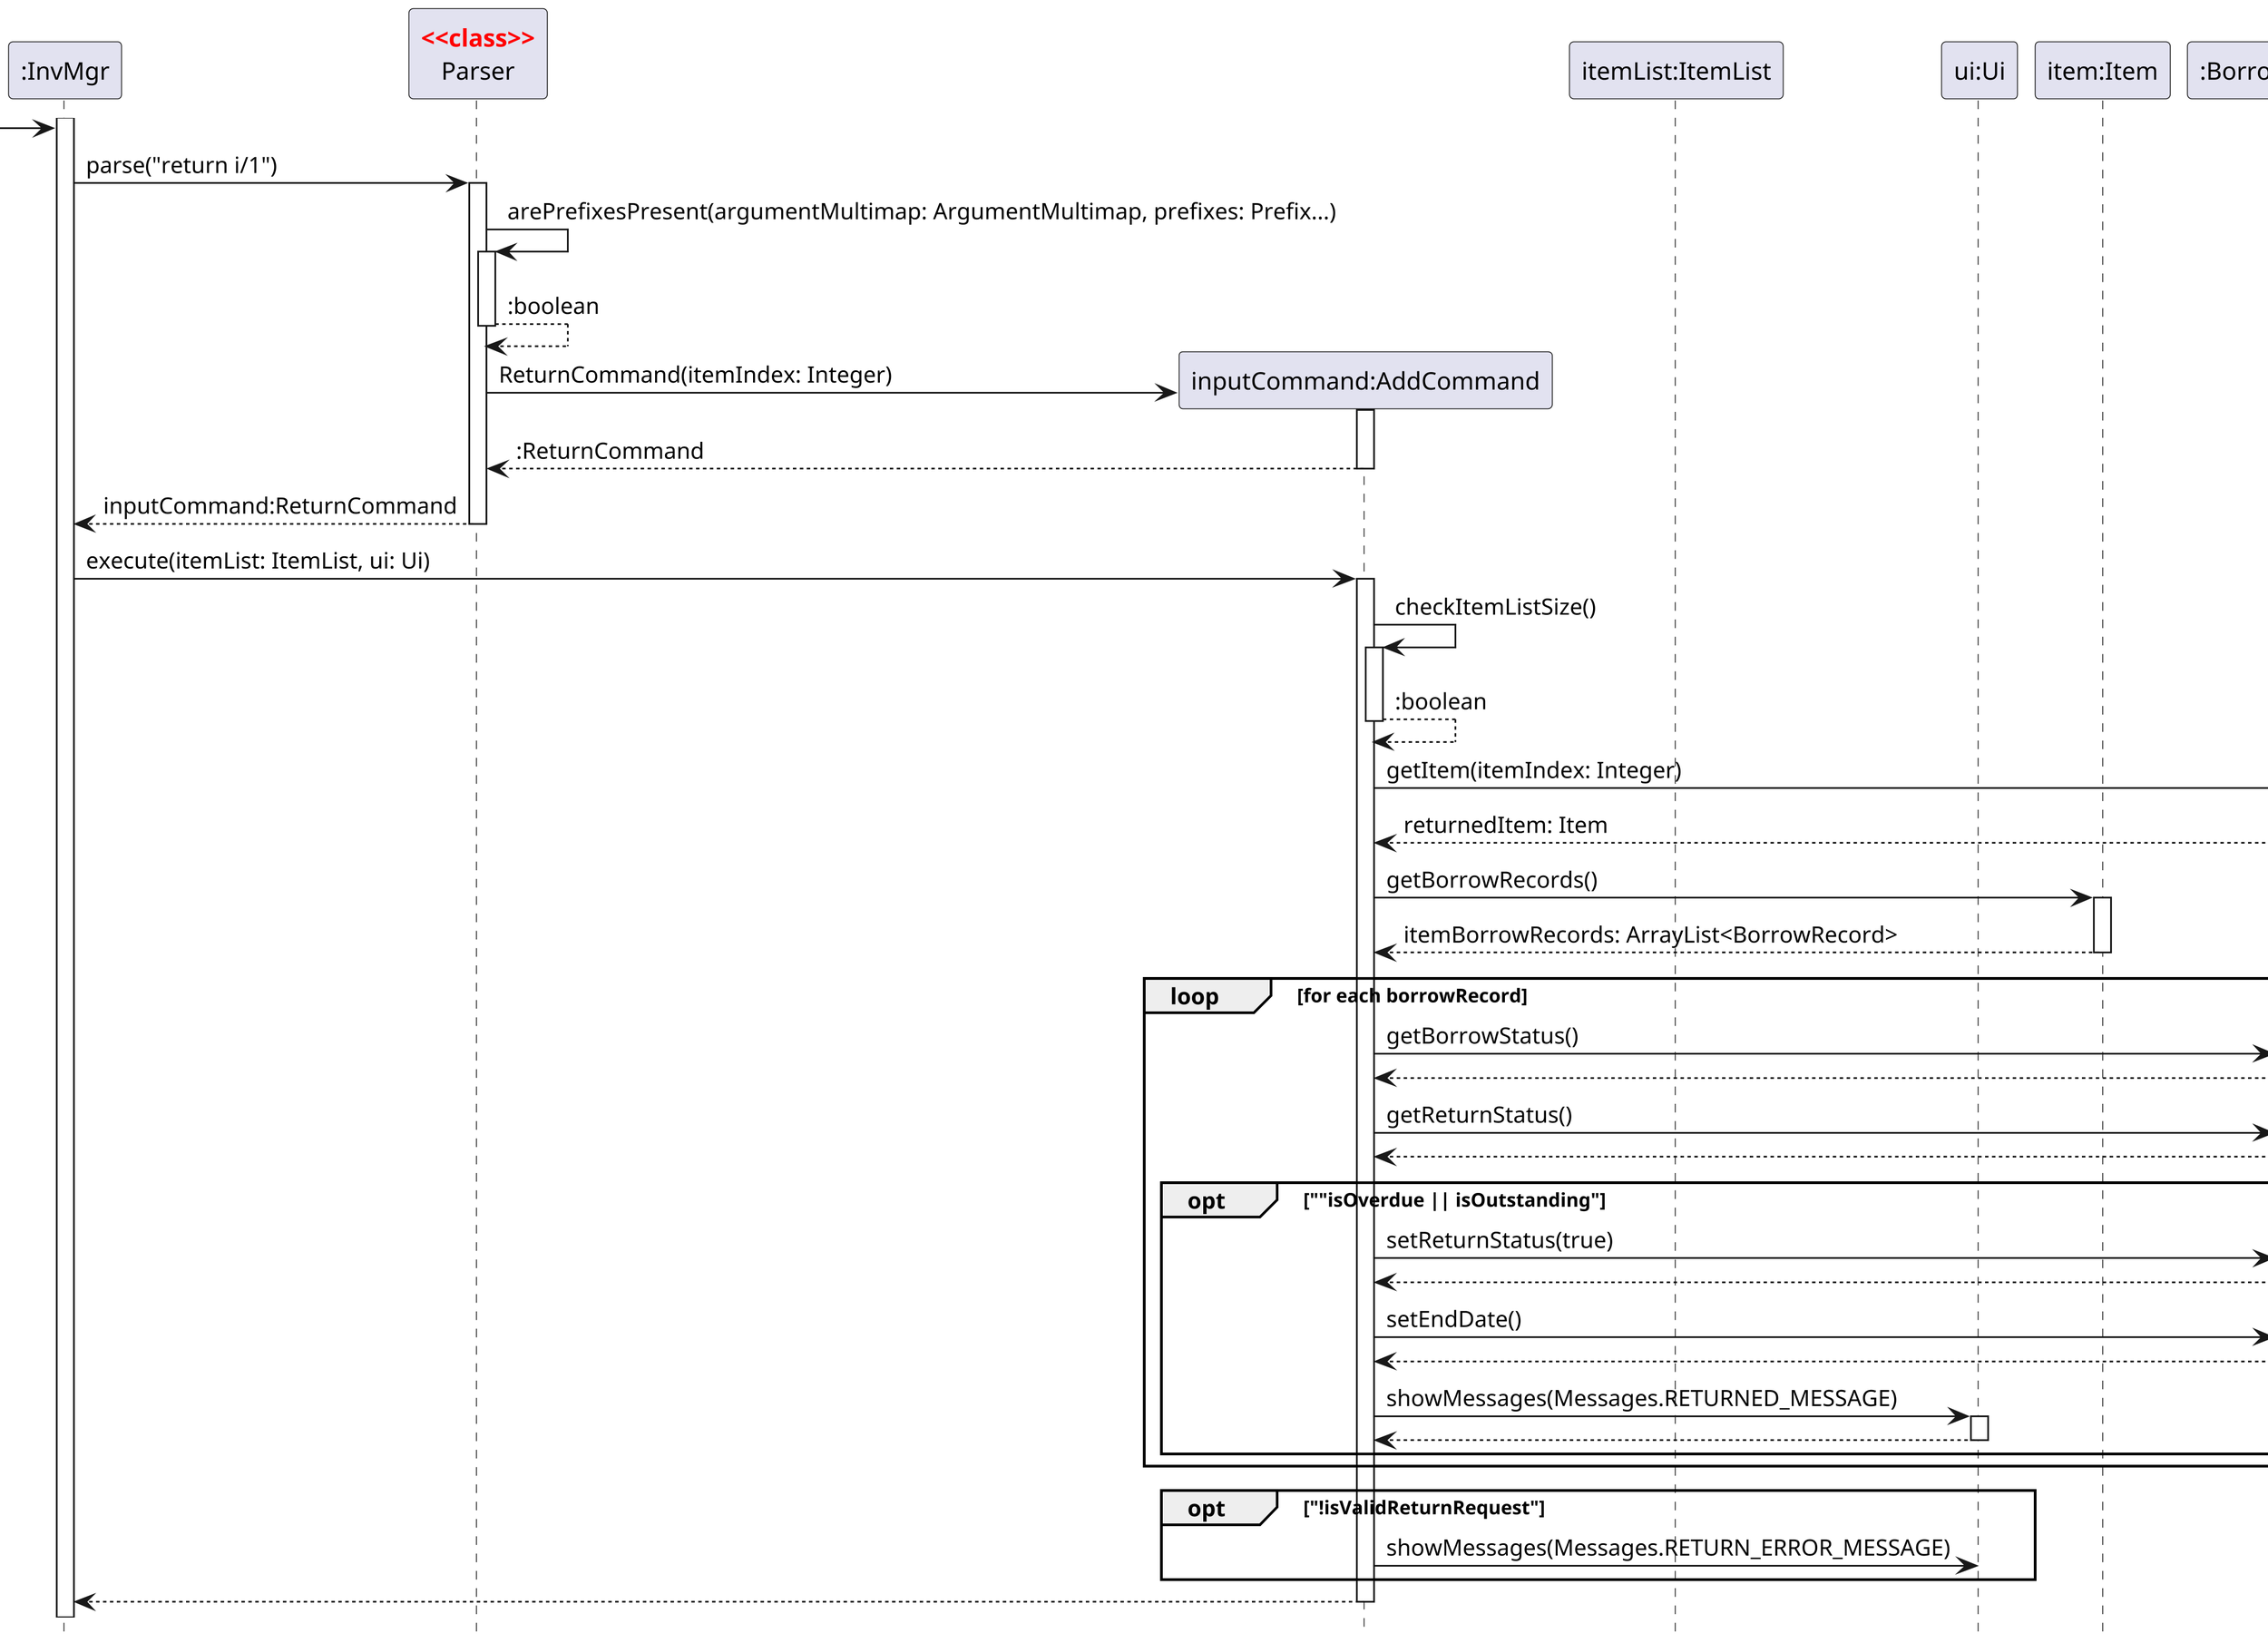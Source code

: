 @startuml
'https://plantuml.com/sequence-diagram
hide footbox

skinparam dpi 300
skinparam guillemet false
skinparam sequenceStereotypeFontColor red
skinparam sequenceStereotypeFontStyle bold

Participant ":InvMgr" as invmgr
Participant "Parser" as parser <<class>>
Participant "inputCommand:AddCommand" as cmd
Participant "itemList:ItemList" as itemlist
Participant "ui:Ui" as ui
Participant "item:Item" as item
Participant ":BorrowRecord" as borrowRecord

activate invmgr

-> invmgr
invmgr -> parser:parse("return i/1")
activate parser

parser -> parser:arePrefixesPresent(argumentMultimap: ArgumentMultimap, prefixes: Prefix...)
activate parser
return :boolean

create cmd
parser -> cmd:ReturnCommand(itemIndex: Integer)
activate cmd
return :ReturnCommand

return inputCommand:ReturnCommand

invmgr -> cmd:execute(itemList: ItemList, ui: Ui)
activate cmd

cmd -> cmd:checkItemListSize()
activate cmd
return :boolean

cmd -> itemList: getItem(itemIndex: Integer)
activate itemList
return returnedItem: Item

cmd -> item: getBorrowRecords()
activate item
return itemBorrowRecords: ArrayList<BorrowRecord>

loop for each borrowRecord
cmd -> borrowRecord: getBorrowStatus()
activate borrowRecord
return
cmd -> borrowRecord: getReturnStatus()
activate borrowRecord
return
opt ""isOverdue || isOutstanding"
cmd -> borrowRecord: setReturnStatus(true)
activate borrowRecord
return
cmd -> borrowRecord: setEndDate()
activate borrowRecord
return
cmd -> ui: showMessages(Messages.RETURNED_MESSAGE)
activate ui
return
end
end
opt "!isValidReturnRequest"
cmd -> ui: showMessages(Messages.RETURN_ERROR_MESSAGE)
end



return
@enduml